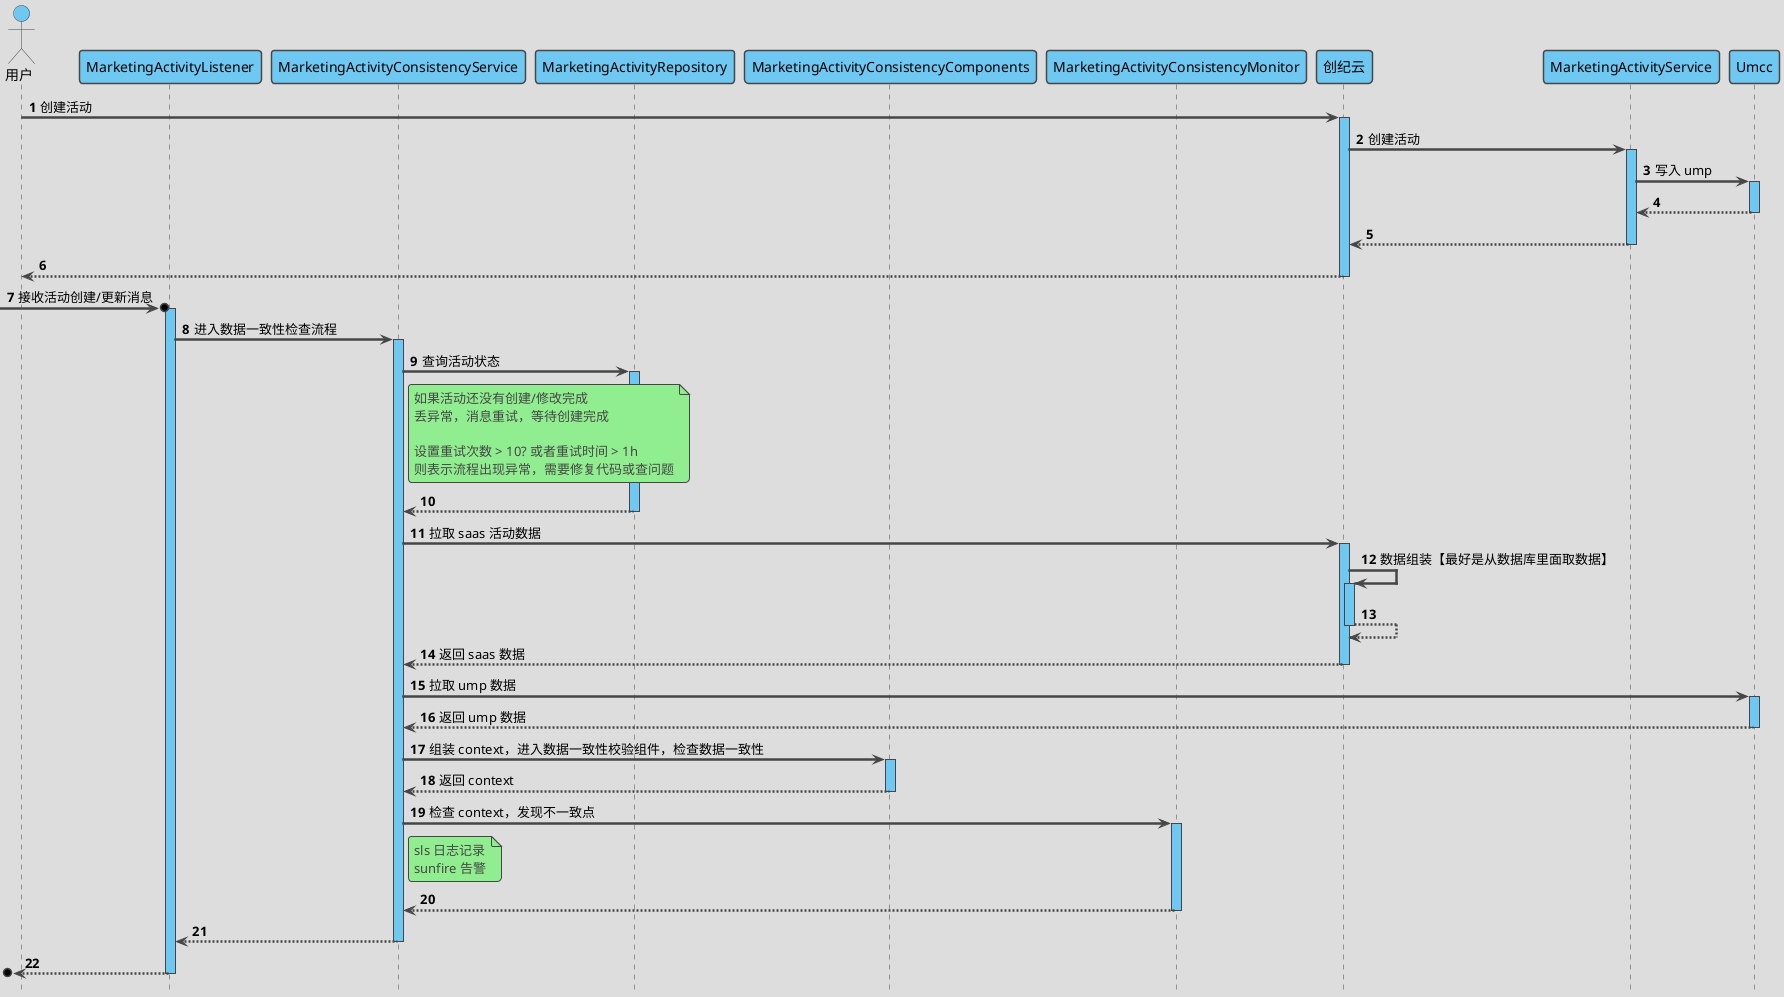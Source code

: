 @startuml

'https://plantuml.com/sequence-diagram

'隐藏脚注
hide footbox

'使用 toy 主题
!theme toy

'自动激活
autoActivate on

'编号
autonumber 1

'隐藏孤立的参与者
hide unlinked

'文字对齐，向左对齐
skinparam sequenceMessageAlign left

'箭头粗度
skinparam sequenceArrowThickness 2.5

' 皮肤
skinparam sequence {
    LifeLineBackgroundColor #6FC8F2
    ParticipantBackgroundColor #6FC8F2
    ParticipantFontColor black
    ActorBackgroundColor #6FC8F2
    ActorFontColor black
}

actor 用户 as user
participant MarketingActivityListener as MarketingActivityListener
participant MarketingActivityConsistencyService as MarketingActivityConsistencyService
participant MarketingActivityRepository as MarketingActivityRepository
participant MarketingActivityConsistencyComponents as MarketingActivityConsistencyComponents
participant MarketingActivityConsistencyMonitor as MarketingActivityConsistencyMonitor

participant 创纪云 as saas
participant MarketingActivityService as MarketingActivityService
participant Umcc as Umcc


user -> saas : 创建活动

saas -> MarketingActivityService : 创建活动

MarketingActivityService -> Umcc : 写入 ump
return
return
return

->o MarketingActivityListener : 接收活动创建/更新消息

MarketingActivityListener -> MarketingActivityConsistencyService : 进入数据一致性检查流程

MarketingActivityConsistencyService -> MarketingActivityRepository : 查询活动状态
note right of MarketingActivityConsistencyService
    如果活动还没有创建/修改完成
    丢异常，消息重试，等待创建完成

    设置重试次数 > 10? 或者重试时间 > 1h
    则表示流程出现异常，需要修复代码或查问题
end note
return

MarketingActivityConsistencyService -> saas : 拉取 saas 活动数据

saas -> saas : 数据组装【最好是从数据库里面取数据】
return
return 返回 saas 数据

MarketingActivityConsistencyService -> Umcc : 拉取 ump 数据
return 返回 ump 数据

MarketingActivityConsistencyService -> MarketingActivityConsistencyComponents : 组装 context，进入数据一致性校验组件，检查数据一致性
return 返回 context

MarketingActivityConsistencyService -> MarketingActivityConsistencyMonitor : 检查 context，发现不一致点
note right of MarketingActivityConsistencyService
    sls 日志记录
    sunfire 告警
end note

return
return
return
@enduml